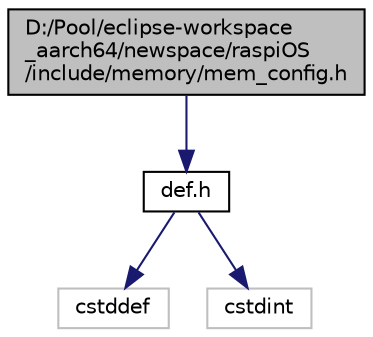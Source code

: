 digraph "D:/Pool/eclipse-workspace_aarch64/newspace/raspiOS/include/memory/mem_config.h"
{
  edge [fontname="Helvetica",fontsize="10",labelfontname="Helvetica",labelfontsize="10"];
  node [fontname="Helvetica",fontsize="10",shape=record];
  Node2088 [label="D:/Pool/eclipse-workspace\l_aarch64/newspace/raspiOS\l/include/memory/mem_config.h",height=0.2,width=0.4,color="black", fillcolor="grey75", style="filled", fontcolor="black"];
  Node2088 -> Node2089 [color="midnightblue",fontsize="10",style="solid",fontname="Helvetica"];
  Node2089 [label="def.h",height=0.2,width=0.4,color="black", fillcolor="white", style="filled",URL="$d4/da4/def_8h.html"];
  Node2089 -> Node2090 [color="midnightblue",fontsize="10",style="solid",fontname="Helvetica"];
  Node2090 [label="cstddef",height=0.2,width=0.4,color="grey75", fillcolor="white", style="filled"];
  Node2089 -> Node2091 [color="midnightblue",fontsize="10",style="solid",fontname="Helvetica"];
  Node2091 [label="cstdint",height=0.2,width=0.4,color="grey75", fillcolor="white", style="filled"];
}
